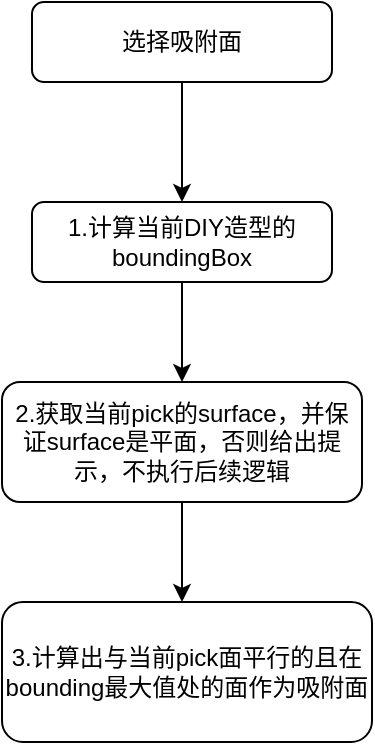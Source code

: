 <mxfile version="14.2.9" type="github">
  <diagram id="wEUVRR-pZXd8w3AIyGjV" name="Page-1">
    <mxGraphModel dx="1422" dy="706" grid="1" gridSize="10" guides="1" tooltips="1" connect="1" arrows="1" fold="1" page="1" pageScale="1" pageWidth="827" pageHeight="1169" math="0" shadow="0">
      <root>
        <mxCell id="0" />
        <mxCell id="1" parent="0" />
        <mxCell id="WVW8FzHVN7HmJiqUM2Ls-2" style="edgeStyle=orthogonalEdgeStyle;rounded=0;orthogonalLoop=1;jettySize=auto;html=1;exitX=0.5;exitY=1;exitDx=0;exitDy=0;" edge="1" parent="1" source="WVW8FzHVN7HmJiqUM2Ls-1">
          <mxGeometry relative="1" as="geometry">
            <mxPoint x="345" y="210" as="targetPoint" />
          </mxGeometry>
        </mxCell>
        <mxCell id="WVW8FzHVN7HmJiqUM2Ls-1" value="选择吸附面&lt;br&gt;" style="rounded=1;whiteSpace=wrap;html=1;" vertex="1" parent="1">
          <mxGeometry x="270" y="110" width="150" height="40" as="geometry" />
        </mxCell>
        <mxCell id="WVW8FzHVN7HmJiqUM2Ls-5" style="edgeStyle=orthogonalEdgeStyle;rounded=0;orthogonalLoop=1;jettySize=auto;html=1;exitX=0.5;exitY=1;exitDx=0;exitDy=0;" edge="1" parent="1" source="WVW8FzHVN7HmJiqUM2Ls-4">
          <mxGeometry relative="1" as="geometry">
            <mxPoint x="345" y="300" as="targetPoint" />
          </mxGeometry>
        </mxCell>
        <mxCell id="WVW8FzHVN7HmJiqUM2Ls-4" value="1.计算当前DIY造型的boundingBox" style="rounded=1;whiteSpace=wrap;html=1;" vertex="1" parent="1">
          <mxGeometry x="270" y="210" width="150" height="40" as="geometry" />
        </mxCell>
        <mxCell id="WVW8FzHVN7HmJiqUM2Ls-10" style="edgeStyle=orthogonalEdgeStyle;rounded=0;orthogonalLoop=1;jettySize=auto;html=1;exitX=0.5;exitY=1;exitDx=0;exitDy=0;" edge="1" parent="1" source="WVW8FzHVN7HmJiqUM2Ls-6">
          <mxGeometry relative="1" as="geometry">
            <mxPoint x="345" y="410" as="targetPoint" />
          </mxGeometry>
        </mxCell>
        <mxCell id="WVW8FzHVN7HmJiqUM2Ls-6" value="2.获取当前pick的surface，并保证surface是平面，否则给出提示，不执行后续逻辑" style="rounded=1;whiteSpace=wrap;html=1;" vertex="1" parent="1">
          <mxGeometry x="255" y="300" width="180" height="60" as="geometry" />
        </mxCell>
        <mxCell id="WVW8FzHVN7HmJiqUM2Ls-8" value="3.计算出与当前pick面平行的且在bounding最大值处的面作为吸附面" style="rounded=1;whiteSpace=wrap;html=1;" vertex="1" parent="1">
          <mxGeometry x="255" y="410" width="185" height="70" as="geometry" />
        </mxCell>
      </root>
    </mxGraphModel>
  </diagram>
</mxfile>
